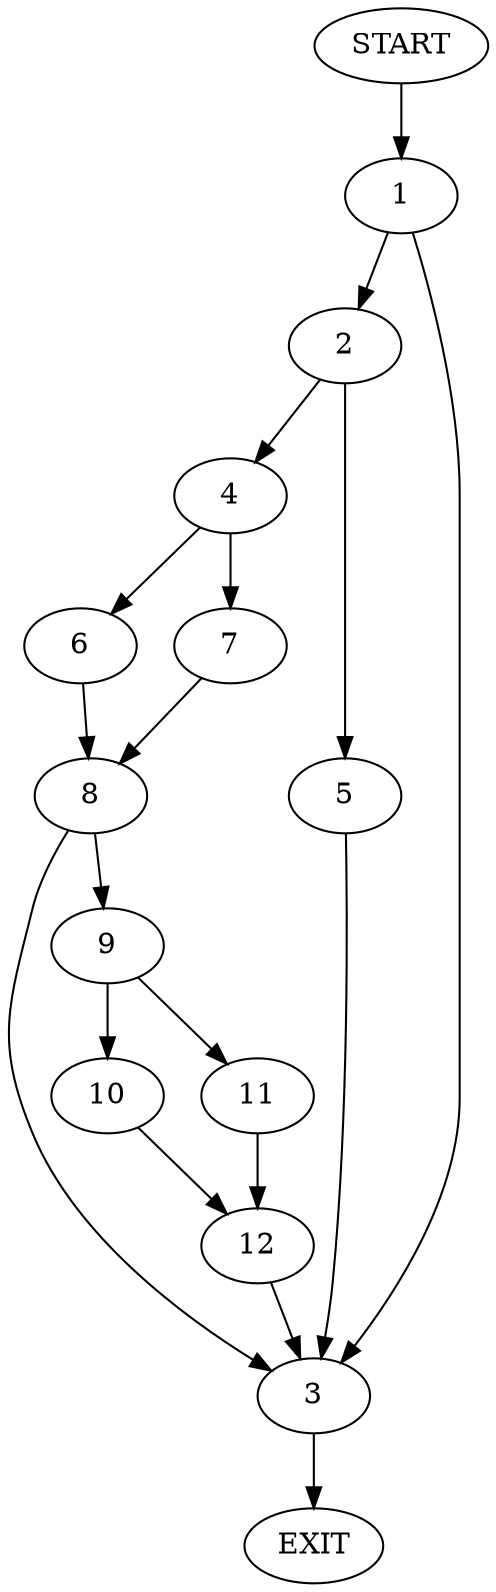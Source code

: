 digraph {
0 [label="START"]
13 [label="EXIT"]
0 -> 1
1 -> 2
1 -> 3
3 -> 13
2 -> 4
2 -> 5
5 -> 3
4 -> 6
4 -> 7
7 -> 8
6 -> 8
8 -> 9
8 -> 3
9 -> 10
9 -> 11
10 -> 12
11 -> 12
12 -> 3
}

